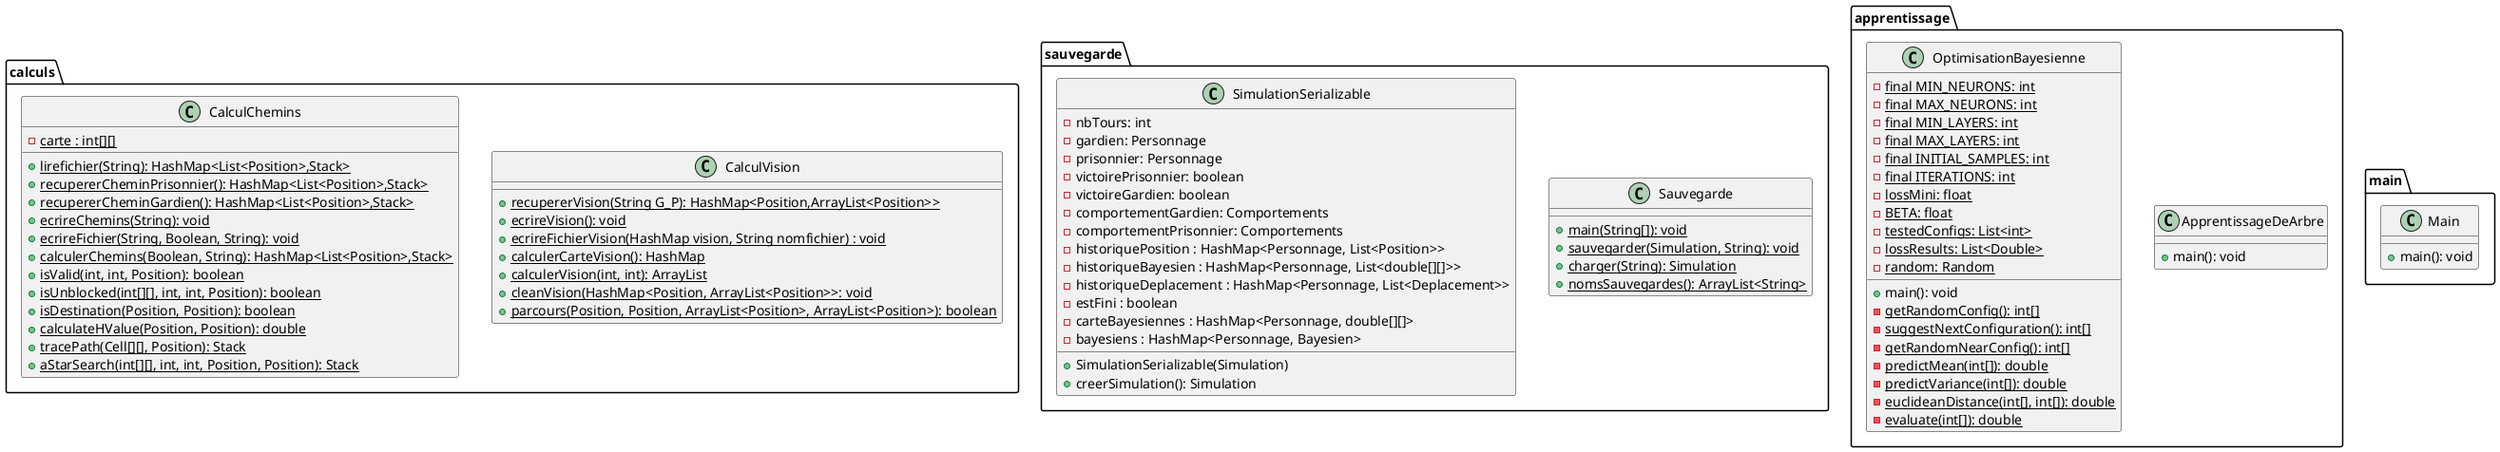 @startuml
package "calculs"{
  class CalculVision{
    + {static} recupererVision(String G_P): HashMap<Position,ArrayList<Position>>
    + {static} ecrireVision(): void
    + {static} ecrireFichierVision(HashMap vision, String nomfichier) : void
    + {static} calculerCarteVision(): HashMap
    + {static} calculerVision(int, int): ArrayList
    + {static} cleanVision(HashMap<Position, ArrayList<Position>>: void
    + {static} parcours(Position, Position, ArrayList<Position>, ArrayList<Position>): boolean
  }
  class CalculChemins {
    - {static} carte : int[][]
    + {static} lirefichier(String): HashMap<List<Position>,Stack>
    + {static} recupererCheminPrisonnier(): HashMap<List<Position>,Stack>
    + {static} recupererCheminGardien(): HashMap<List<Position>,Stack>
    + {static} ecrireChemins(String): void
    + {static} ecrireFichier(String, Boolean, String): void
    + {static} calculerChemins(Boolean, String): HashMap<List<Position>,Stack>
    + {static} isValid(int, int, Position): boolean
    + {static} isUnblocked(int[][], int, int, Position): boolean
    + {static} isDestination(Position, Position): boolean
    + {static} calculateHValue(Position, Position): double
    + {static} tracePath(Cell[][], Position): Stack
    + {static} aStarSearch(int[][], int, int, Position, Position): Stack
  }
}

package sauvegarde{
    class Sauvegarde{
    + {static} main(String[]): void
    + {static} sauvegarder(Simulation, String): void
    + {static} charger(String): Simulation
    + {static} nomsSauvegardes(): ArrayList<String>
    }
    class SimulationSerializable{
        - nbTours: int
        - gardien: Personnage
        - prisonnier: Personnage
        - victoirePrisonnier: boolean
        - victoireGardien: boolean
        - comportementGardien: Comportements
        - comportementPrisonnier: Comportements
        - historiquePosition : HashMap<Personnage, List<Position>>
        - historiqueBayesien : HashMap<Personnage, List<double[][]>>
        - historiqueDeplacement : HashMap<Personnage, List<Deplacement>>
        - estFini : boolean
        - carteBayesiennes : HashMap<Personnage, double[][]>
        - bayesiens : HashMap<Personnage, Bayesien>
        + SimulationSerializable(Simulation)
        + creerSimulation(): Simulation
    }
}
package "apprentissage"{
    class ApprentissageDeArbre{
        + main(): void
    }
    class OptimisationBayesienne{
        - {static} final MIN_NEURONS: int
        - {static} final MAX_NEURONS: int
        - {static} final MIN_LAYERS: int
        - {static} final MAX_LAYERS: int
        - {static} final INITIAL_SAMPLES: int
        - {static} final ITERATIONS: int
        - {static} lossMini: float
        - {static} BETA: float
        - {static} testedConfigs: List<int>
        - {static} lossResults: List<Double>
        - {static} random: Random
        + main(): void
        - {static} getRandomConfig(): int[]
        - {static} suggestNextConfiguration(): int[]
        - {static} getRandomNearConfig(): int[]
        - {static} predictMean(int[]): double
        - {static} predictVariance(int[]): double
        - {static} euclideanDistance(int[], int[]): double
        - {static} evaluate(int[]): double
    }
  }

package "main"{
  class Main{
    + main(): void
  }
}
@enduml
